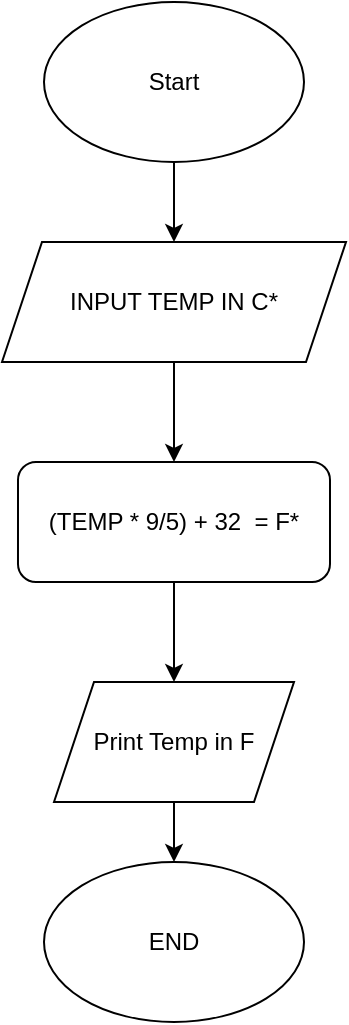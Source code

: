 <mxfile>
    <diagram id="HUPxotrKizFh0h9BhzQu" name="Page-1">
        <mxGraphModel dx="739" dy="541" grid="1" gridSize="10" guides="1" tooltips="1" connect="1" arrows="1" fold="1" page="1" pageScale="1" pageWidth="827" pageHeight="1169" math="0" shadow="0">
            <root>
                <mxCell id="0"/>
                <mxCell id="1" parent="0"/>
                <mxCell id="7" style="edgeStyle=none;html=1;exitX=0.5;exitY=1;exitDx=0;exitDy=0;entryX=0.5;entryY=0;entryDx=0;entryDy=0;" edge="1" parent="1" source="2">
                    <mxGeometry relative="1" as="geometry">
                        <mxPoint x="414" y="160" as="targetPoint"/>
                    </mxGeometry>
                </mxCell>
                <mxCell id="2" value="Start" style="ellipse;whiteSpace=wrap;html=1;" vertex="1" parent="1">
                    <mxGeometry x="349" y="40" width="130" height="80" as="geometry"/>
                </mxCell>
                <mxCell id="8" style="edgeStyle=none;html=1;exitX=0.5;exitY=1;exitDx=0;exitDy=0;entryX=0.5;entryY=0;entryDx=0;entryDy=0;" edge="1" parent="1" target="22">
                    <mxGeometry relative="1" as="geometry">
                        <mxPoint x="414" y="220" as="sourcePoint"/>
                        <mxPoint x="413.5" y="250" as="targetPoint"/>
                    </mxGeometry>
                </mxCell>
                <mxCell id="10" style="edgeStyle=none;html=1;exitX=0.5;exitY=1;exitDx=0;exitDy=0;entryX=0.5;entryY=0;entryDx=0;entryDy=0;" edge="1" parent="1" target="6">
                    <mxGeometry relative="1" as="geometry">
                        <mxPoint x="414" y="440" as="sourcePoint"/>
                    </mxGeometry>
                </mxCell>
                <mxCell id="6" value="END" style="ellipse;whiteSpace=wrap;html=1;" vertex="1" parent="1">
                    <mxGeometry x="349" y="470" width="130" height="80" as="geometry"/>
                </mxCell>
                <mxCell id="20" value="INPUT TEMP IN C*" style="shape=parallelogram;perimeter=parallelogramPerimeter;whiteSpace=wrap;html=1;fixedSize=1;" vertex="1" parent="1">
                    <mxGeometry x="328" y="160" width="172" height="60" as="geometry"/>
                </mxCell>
                <mxCell id="21" value="Print Temp in F" style="shape=parallelogram;perimeter=parallelogramPerimeter;whiteSpace=wrap;html=1;fixedSize=1;" vertex="1" parent="1">
                    <mxGeometry x="354" y="380" width="120" height="60" as="geometry"/>
                </mxCell>
                <mxCell id="23" style="edgeStyle=none;html=1;exitX=0.5;exitY=1;exitDx=0;exitDy=0;entryX=0.5;entryY=0;entryDx=0;entryDy=0;" edge="1" parent="1" source="22" target="21">
                    <mxGeometry relative="1" as="geometry"/>
                </mxCell>
                <mxCell id="22" value="(TEMP * 9/5) + 32&amp;nbsp; = F*" style="rounded=1;whiteSpace=wrap;html=1;" vertex="1" parent="1">
                    <mxGeometry x="336" y="270" width="156" height="60" as="geometry"/>
                </mxCell>
            </root>
        </mxGraphModel>
    </diagram>
</mxfile>